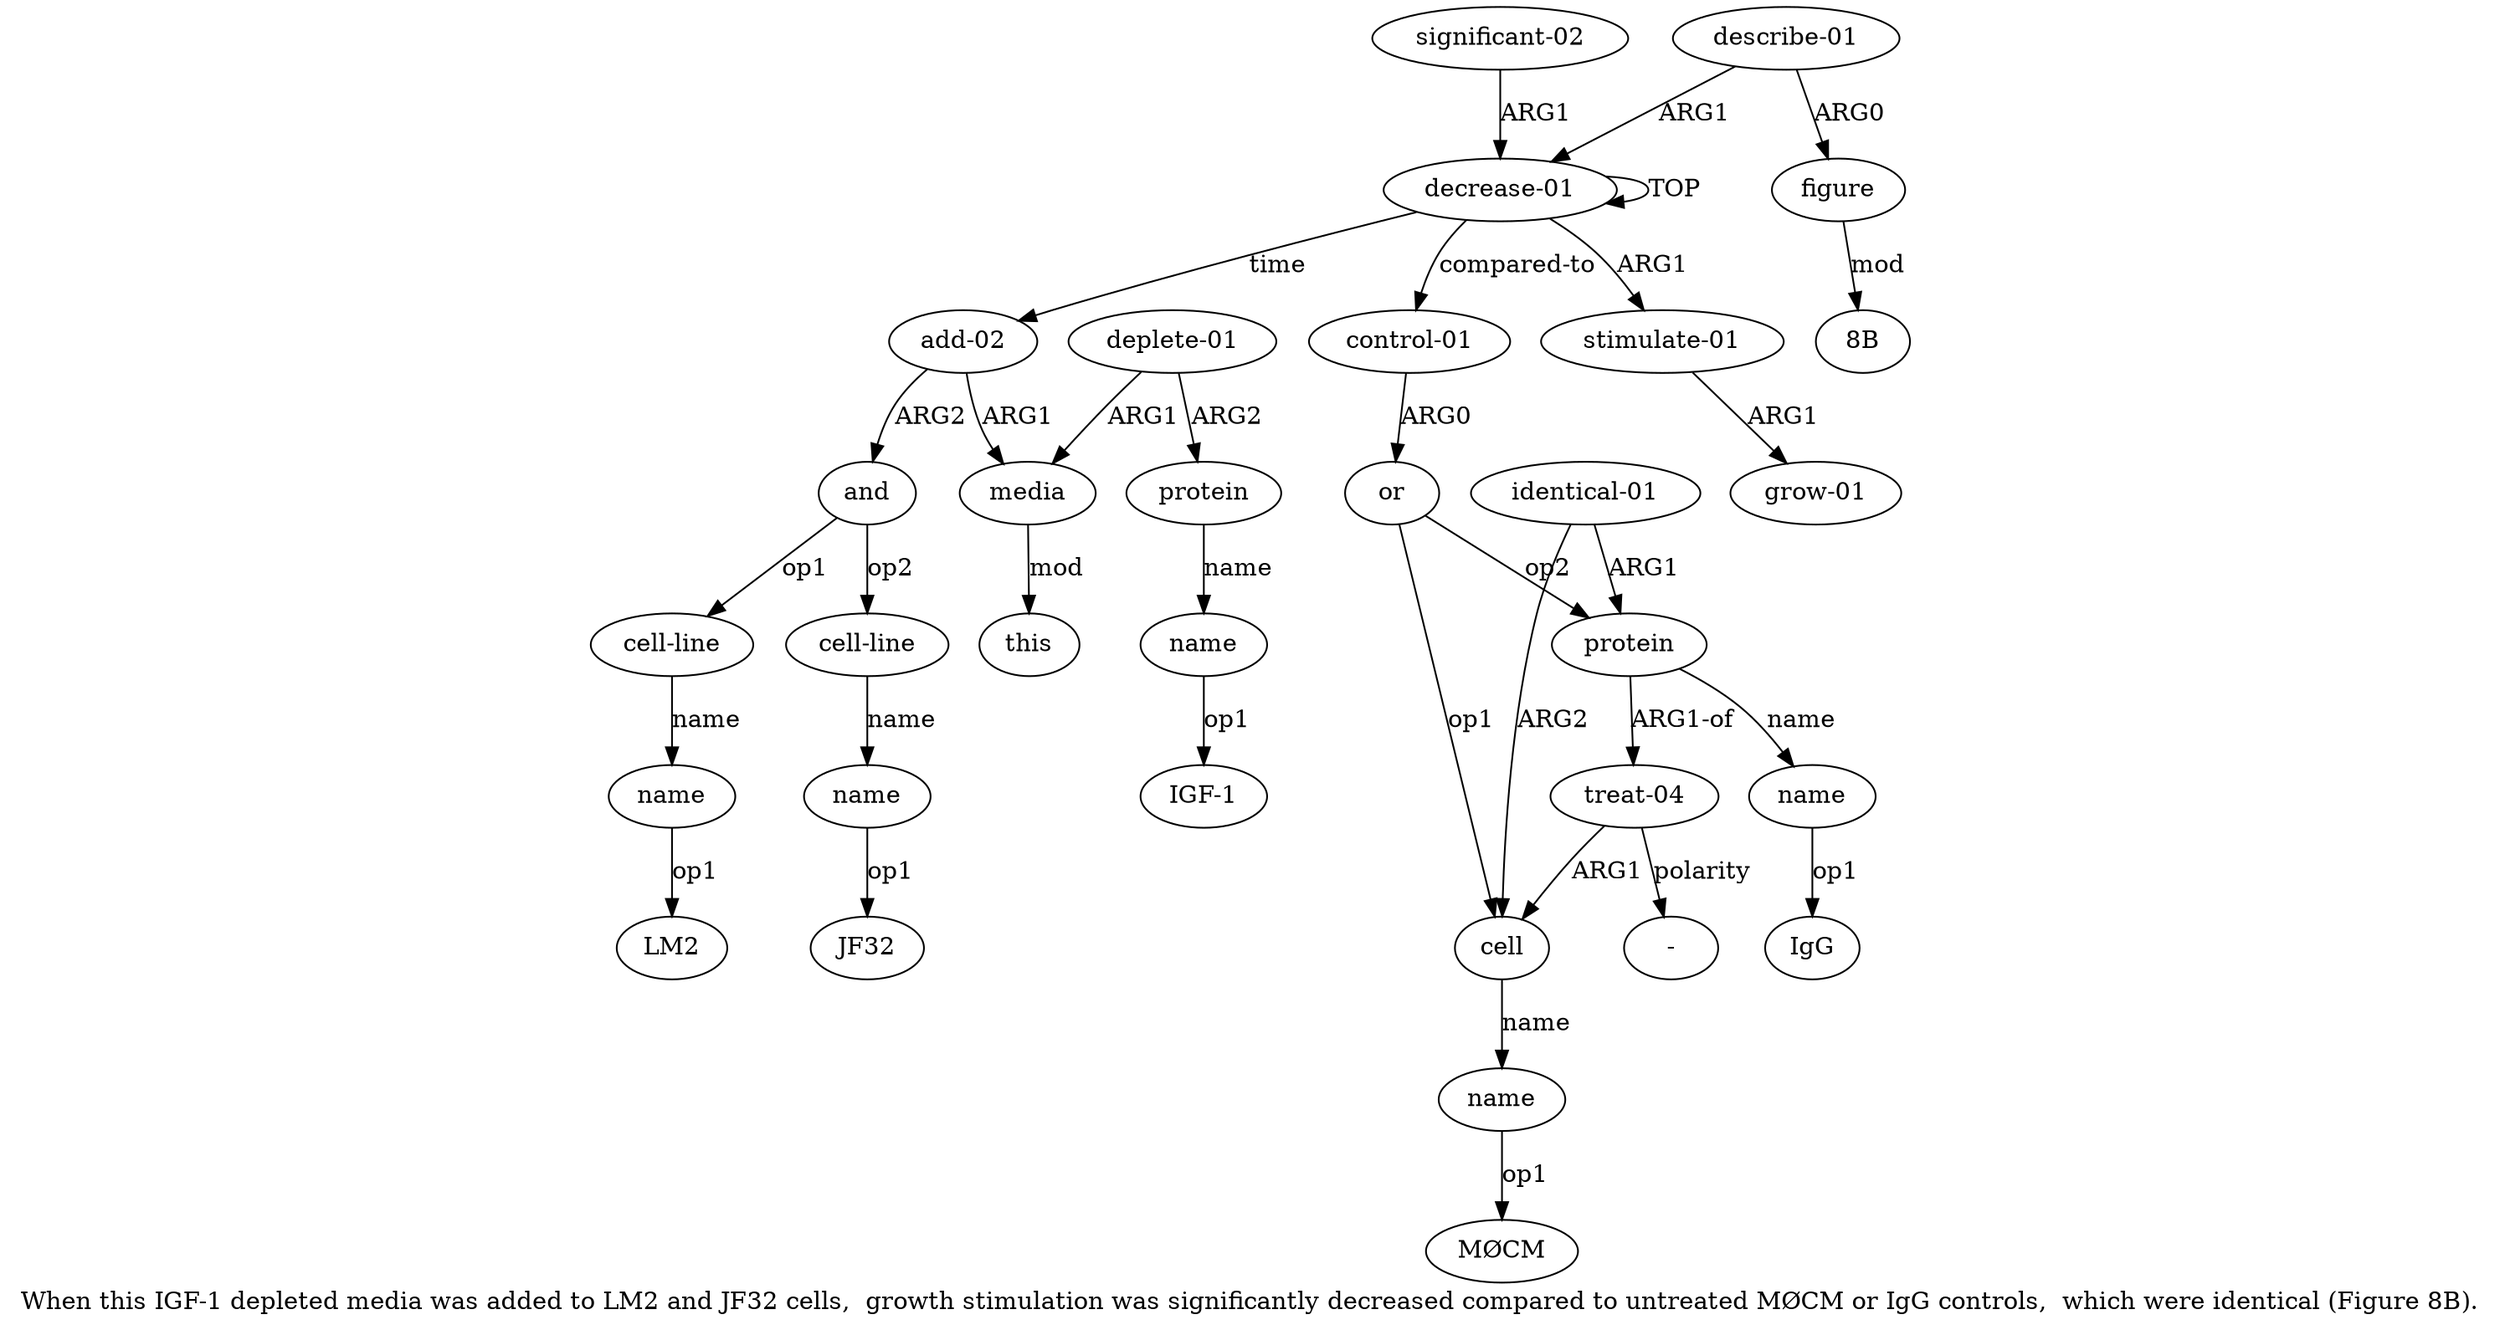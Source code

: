 digraph  {
	graph [label="When this IGF-1 depleted media was added to LM2 and JF32 cells,  growth stimulation was significantly decreased compared to untreated \
MØCM or IgG controls,  which were identical (Figure 8B)."];
	node [label="\N"];
	a20	 [color=black,
		gold_ind=20,
		gold_label=protein,
		label=protein,
		test_ind=20,
		test_label=protein];
	a21	 [color=black,
		gold_ind=21,
		gold_label=name,
		label=name,
		test_ind=21,
		test_label=name];
	a20 -> a21 [key=0,
	color=black,
	gold_label=name,
	label=name,
	test_label=name];
a19 [color=black,
	gold_ind=19,
	gold_label="treat-04",
	label="treat-04",
	test_ind=19,
	test_label="treat-04"];
a20 -> a19 [key=0,
color=black,
gold_label="ARG1-of",
label="ARG1-of",
test_label="ARG1-of"];
"a21 IgG" [color=black,
gold_ind=-1,
gold_label=IgG,
label=IgG,
test_ind=-1,
test_label=IgG];
a21 -> "a21 IgG" [key=0,
color=black,
gold_label=op1,
label=op1,
test_label=op1];
a22 [color=black,
gold_ind=22,
gold_label="identical-01",
label="identical-01",
test_ind=22,
test_label="identical-01"];
a22 -> a20 [key=0,
color=black,
gold_label=ARG1,
label=ARG1,
test_label=ARG1];
a17 [color=black,
gold_ind=17,
gold_label=cell,
label=cell,
test_ind=17,
test_label=cell];
a22 -> a17 [key=0,
color=black,
gold_label=ARG2,
label=ARG2,
test_label=ARG2];
a23 [color=black,
gold_ind=23,
gold_label="describe-01",
label="describe-01",
test_ind=23,
test_label="describe-01"];
a24 [color=black,
gold_ind=24,
gold_label=figure,
label=figure,
test_ind=24,
test_label=figure];
a23 -> a24 [key=0,
color=black,
gold_label=ARG0,
label=ARG0,
test_label=ARG0];
a0 [color=black,
gold_ind=0,
gold_label="decrease-01",
label="decrease-01",
test_ind=0,
test_label="decrease-01"];
a23 -> a0 [key=0,
color=black,
gold_label=ARG1,
label=ARG1,
test_label=ARG1];
"a24 8B" [color=black,
gold_ind=-1,
gold_label="8B",
label="8B",
test_ind=-1,
test_label="8B"];
a24 -> "a24 8B" [key=0,
color=black,
gold_label=mod,
label=mod,
test_label=mod];
"a12 LM2" [color=black,
gold_ind=-1,
gold_label=LM2,
label=LM2,
test_ind=-1,
test_label=LM2];
"a8 IGF-1" [color=black,
gold_ind=-1,
gold_label="IGF-1",
label="IGF-1",
test_ind=-1,
test_label="IGF-1"];
a15 [color=black,
gold_ind=15,
gold_label="control-01",
label="control-01",
test_ind=15,
test_label="control-01"];
a16 [color=black,
gold_ind=16,
gold_label=or,
label=or,
test_ind=16,
test_label=or];
a15 -> a16 [key=0,
color=black,
gold_label=ARG0,
label=ARG0,
test_label=ARG0];
a14 [color=black,
gold_ind=14,
gold_label=name,
label=name,
test_ind=14,
test_label=name];
"a14 JF32" [color=black,
gold_ind=-1,
gold_label=JF32,
label=JF32,
test_ind=-1,
test_label=JF32];
a14 -> "a14 JF32" [key=0,
color=black,
gold_label=op1,
label=op1,
test_label=op1];
a18 [color=black,
gold_ind=18,
gold_label=name,
label=name,
test_ind=18,
test_label=name];
a17 -> a18 [key=0,
color=black,
gold_label=name,
label=name,
test_label=name];
a16 -> a20 [key=0,
color=black,
gold_label=op2,
label=op2,
test_label=op2];
a16 -> a17 [key=0,
color=black,
gold_label=op1,
label=op1,
test_label=op1];
a11 [color=black,
gold_ind=11,
gold_label="cell-line",
label="cell-line",
test_ind=11,
test_label="cell-line"];
a12 [color=black,
gold_ind=12,
gold_label=name,
label=name,
test_ind=12,
test_label=name];
a11 -> a12 [key=0,
color=black,
gold_label=name,
label=name,
test_label=name];
a10 [color=black,
gold_ind=10,
gold_label=and,
label=and,
test_ind=10,
test_label=and];
a10 -> a11 [key=0,
color=black,
gold_label=op1,
label=op1,
test_label=op1];
a13 [color=black,
gold_ind=13,
gold_label="cell-line",
label="cell-line",
test_ind=13,
test_label="cell-line"];
a10 -> a13 [key=0,
color=black,
gold_label=op2,
label=op2,
test_label=op2];
a13 -> a14 [key=0,
color=black,
gold_label=name,
label=name,
test_label=name];
a12 -> "a12 LM2" [key=0,
color=black,
gold_label=op1,
label=op1,
test_label=op1];
a19 -> a17 [key=0,
color=black,
gold_label=ARG1,
label=ARG1,
test_label=ARG1];
"a19 -" [color=black,
gold_ind=-1,
gold_label="-",
label="-",
test_ind=-1,
test_label="-"];
a19 -> "a19 -" [key=0,
color=black,
gold_label=polarity,
label=polarity,
test_label=polarity];
"a18 MØCM" [color=black,
gold_ind=-1,
gold_label=MØCM,
label=MØCM,
test_ind=-1,
test_label=MØCM];
a18 -> "a18 MØCM" [key=0,
color=black,
gold_label=op1,
label=op1,
test_label=op1];
a1 [color=black,
gold_ind=1,
gold_label="stimulate-01",
label="stimulate-01",
test_ind=1,
test_label="stimulate-01"];
a2 [color=black,
gold_ind=2,
gold_label="grow-01",
label="grow-01",
test_ind=2,
test_label="grow-01"];
a1 -> a2 [key=0,
color=black,
gold_label=ARG1,
label=ARG1,
test_label=ARG1];
a0 -> a15 [key=0,
color=black,
gold_label="compared-to",
label="compared-to",
test_label="compared-to"];
a0 -> a1 [key=0,
color=black,
gold_label=ARG1,
label=ARG1,
test_label=ARG1];
a0 -> a0 [key=0,
color=black,
gold_label=TOP,
label=TOP,
test_label=TOP];
a4 [color=black,
gold_ind=4,
gold_label="add-02",
label="add-02",
test_ind=4,
test_label="add-02"];
a0 -> a4 [key=0,
color=black,
gold_label=time,
label=time,
test_label=time];
a3 [color=black,
gold_ind=3,
gold_label="significant-02",
label="significant-02",
test_ind=3,
test_label="significant-02"];
a3 -> a0 [key=0,
color=black,
gold_label=ARG1,
label=ARG1,
test_label=ARG1];
a5 [color=black,
gold_ind=5,
gold_label=media,
label=media,
test_ind=5,
test_label=media];
a9 [color=black,
gold_ind=9,
gold_label=this,
label=this,
test_ind=9,
test_label=this];
a5 -> a9 [key=0,
color=black,
gold_label=mod,
label=mod,
test_label=mod];
a4 -> a10 [key=0,
color=black,
gold_label=ARG2,
label=ARG2,
test_label=ARG2];
a4 -> a5 [key=0,
color=black,
gold_label=ARG1,
label=ARG1,
test_label=ARG1];
a7 [color=black,
gold_ind=7,
gold_label=protein,
label=protein,
test_ind=7,
test_label=protein];
a8 [color=black,
gold_ind=8,
gold_label=name,
label=name,
test_ind=8,
test_label=name];
a7 -> a8 [key=0,
color=black,
gold_label=name,
label=name,
test_label=name];
a6 [color=black,
gold_ind=6,
gold_label="deplete-01",
label="deplete-01",
test_ind=6,
test_label="deplete-01"];
a6 -> a5 [key=0,
color=black,
gold_label=ARG1,
label=ARG1,
test_label=ARG1];
a6 -> a7 [key=0,
color=black,
gold_label=ARG2,
label=ARG2,
test_label=ARG2];
a8 -> "a8 IGF-1" [key=0,
color=black,
gold_label=op1,
label=op1,
test_label=op1];
}

